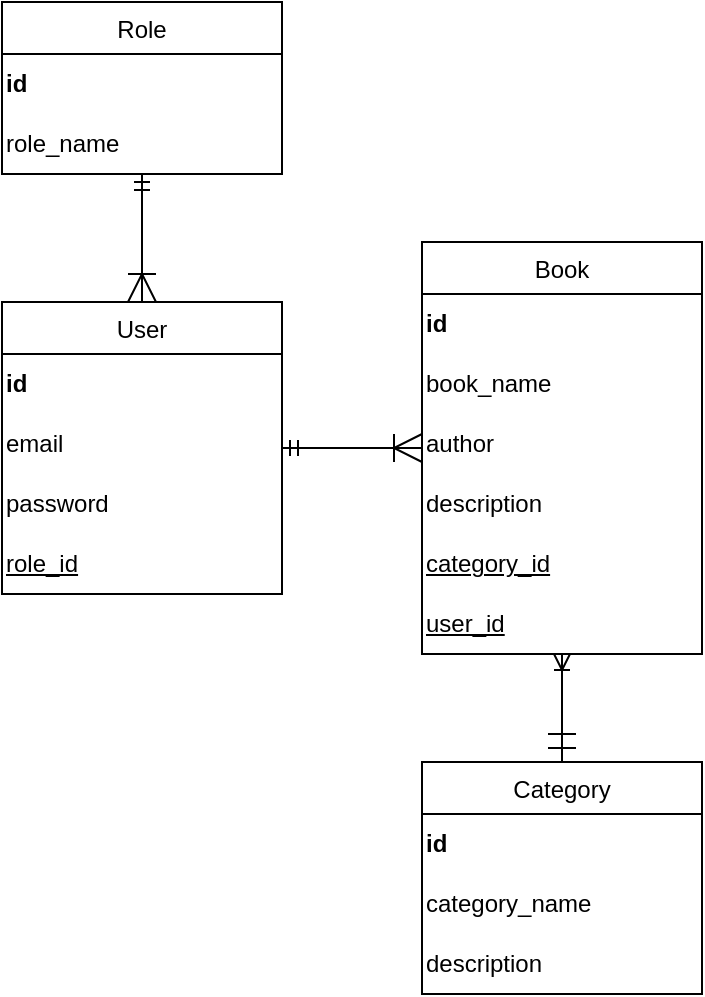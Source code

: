 <mxfile version="16.6.2"><diagram id="APjaFuRv965xlSIKUwFP" name="Page-1"><mxGraphModel dx="1102" dy="656" grid="1" gridSize="10" guides="1" tooltips="1" connect="1" arrows="1" fold="1" page="1" pageScale="1" pageWidth="827" pageHeight="1169" math="0" shadow="0"><root><mxCell id="0"/><mxCell id="1" parent="0"/><mxCell id="vd2RzAuWA-y6LPTj89Ee-1" value="User" style="swimlane;fontStyle=0;childLayout=stackLayout;horizontal=1;startSize=26;fillColor=none;horizontalStack=0;resizeParent=1;resizeParentMax=0;resizeLast=0;collapsible=1;marginBottom=0;" vertex="1" parent="1"><mxGeometry x="310" y="250" width="140" height="146" as="geometry"><mxRectangle x="290" y="250" width="60" height="26" as="alternateBounds"/></mxGeometry></mxCell><mxCell id="vd2RzAuWA-y6LPTj89Ee-32" value="id" style="text;html=1;strokeColor=none;fillColor=none;align=left;verticalAlign=middle;whiteSpace=wrap;rounded=0;fontStyle=1" vertex="1" parent="vd2RzAuWA-y6LPTj89Ee-1"><mxGeometry y="26" width="140" height="30" as="geometry"/></mxCell><mxCell id="vd2RzAuWA-y6LPTj89Ee-25" value="email" style="text;html=1;strokeColor=none;fillColor=none;align=left;verticalAlign=middle;whiteSpace=wrap;rounded=0;" vertex="1" parent="vd2RzAuWA-y6LPTj89Ee-1"><mxGeometry y="56" width="140" height="30" as="geometry"/></mxCell><mxCell id="vd2RzAuWA-y6LPTj89Ee-24" value="password" style="text;html=1;strokeColor=none;fillColor=none;align=left;verticalAlign=middle;whiteSpace=wrap;rounded=0;" vertex="1" parent="vd2RzAuWA-y6LPTj89Ee-1"><mxGeometry y="86" width="140" height="30" as="geometry"/></mxCell><mxCell id="vd2RzAuWA-y6LPTj89Ee-28" value="role_id" style="text;html=1;strokeColor=none;fillColor=none;align=left;verticalAlign=middle;whiteSpace=wrap;rounded=0;fontStyle=4" vertex="1" parent="vd2RzAuWA-y6LPTj89Ee-1"><mxGeometry y="116" width="140" height="30" as="geometry"/></mxCell><mxCell id="vd2RzAuWA-y6LPTj89Ee-5" value="Category" style="swimlane;fontStyle=0;childLayout=stackLayout;horizontal=1;startSize=26;fillColor=none;horizontalStack=0;resizeParent=1;resizeParentMax=0;resizeLast=0;collapsible=1;marginBottom=0;" vertex="1" parent="1"><mxGeometry x="520" y="480" width="140" height="116" as="geometry"/></mxCell><mxCell id="vd2RzAuWA-y6LPTj89Ee-29" value="id" style="text;html=1;strokeColor=none;fillColor=none;align=left;verticalAlign=middle;whiteSpace=wrap;rounded=0;fontStyle=1" vertex="1" parent="vd2RzAuWA-y6LPTj89Ee-5"><mxGeometry y="26" width="140" height="30" as="geometry"/></mxCell><mxCell id="vd2RzAuWA-y6LPTj89Ee-33" value="category_name" style="text;html=1;strokeColor=none;fillColor=none;align=left;verticalAlign=middle;whiteSpace=wrap;rounded=0;" vertex="1" parent="vd2RzAuWA-y6LPTj89Ee-5"><mxGeometry y="56" width="140" height="30" as="geometry"/></mxCell><mxCell id="vd2RzAuWA-y6LPTj89Ee-37" value="description" style="text;html=1;strokeColor=none;fillColor=none;align=left;verticalAlign=middle;whiteSpace=wrap;rounded=0;" vertex="1" parent="vd2RzAuWA-y6LPTj89Ee-5"><mxGeometry y="86" width="140" height="30" as="geometry"/></mxCell><mxCell id="vd2RzAuWA-y6LPTj89Ee-9" value="Book" style="swimlane;fontStyle=0;childLayout=stackLayout;horizontal=1;startSize=26;fillColor=none;horizontalStack=0;resizeParent=1;resizeParentMax=0;resizeLast=0;collapsible=1;marginBottom=0;" vertex="1" parent="1"><mxGeometry x="520" y="220" width="140" height="206" as="geometry"/></mxCell><mxCell id="vd2RzAuWA-y6LPTj89Ee-30" value="id" style="text;html=1;strokeColor=none;fillColor=none;align=left;verticalAlign=middle;whiteSpace=wrap;rounded=0;fontStyle=1" vertex="1" parent="vd2RzAuWA-y6LPTj89Ee-9"><mxGeometry y="26" width="140" height="30" as="geometry"/></mxCell><mxCell id="vd2RzAuWA-y6LPTj89Ee-34" value="book_name" style="text;html=1;strokeColor=none;fillColor=none;align=left;verticalAlign=middle;whiteSpace=wrap;rounded=0;" vertex="1" parent="vd2RzAuWA-y6LPTj89Ee-9"><mxGeometry y="56" width="140" height="30" as="geometry"/></mxCell><mxCell id="vd2RzAuWA-y6LPTj89Ee-35" value="author" style="text;html=1;strokeColor=none;fillColor=none;align=left;verticalAlign=middle;whiteSpace=wrap;rounded=0;" vertex="1" parent="vd2RzAuWA-y6LPTj89Ee-9"><mxGeometry y="86" width="140" height="30" as="geometry"/></mxCell><mxCell id="vd2RzAuWA-y6LPTj89Ee-36" value="description" style="text;html=1;strokeColor=none;fillColor=none;align=left;verticalAlign=middle;whiteSpace=wrap;rounded=0;" vertex="1" parent="vd2RzAuWA-y6LPTj89Ee-9"><mxGeometry y="116" width="140" height="30" as="geometry"/></mxCell><mxCell id="vd2RzAuWA-y6LPTj89Ee-38" value="category_id" style="text;html=1;strokeColor=none;fillColor=none;align=left;verticalAlign=middle;whiteSpace=wrap;rounded=0;fontStyle=4" vertex="1" parent="vd2RzAuWA-y6LPTj89Ee-9"><mxGeometry y="146" width="140" height="30" as="geometry"/></mxCell><mxCell id="vd2RzAuWA-y6LPTj89Ee-39" value="user_id" style="text;html=1;strokeColor=none;fillColor=none;align=left;verticalAlign=middle;whiteSpace=wrap;rounded=0;fontStyle=4" vertex="1" parent="vd2RzAuWA-y6LPTj89Ee-9"><mxGeometry y="176" width="140" height="30" as="geometry"/></mxCell><mxCell id="vd2RzAuWA-y6LPTj89Ee-13" value="" style="endArrow=ERmandOne;endFill=0;endSize=12;html=1;rounded=0;startArrow=ERoneToMany;startFill=0;" edge="1" parent="1" source="vd2RzAuWA-y6LPTj89Ee-9" target="vd2RzAuWA-y6LPTj89Ee-5"><mxGeometry width="160" relative="1" as="geometry"><mxPoint x="290" y="430" as="sourcePoint"/><mxPoint x="450" y="430" as="targetPoint"/></mxGeometry></mxCell><mxCell id="vd2RzAuWA-y6LPTj89Ee-14" value="" style="endArrow=ERoneToMany;endFill=0;endSize=12;html=1;rounded=0;startArrow=ERmandOne;startFill=0;" edge="1" parent="1" source="vd2RzAuWA-y6LPTj89Ee-1" target="vd2RzAuWA-y6LPTj89Ee-9"><mxGeometry width="160" relative="1" as="geometry"><mxPoint x="300" y="440" as="sourcePoint"/><mxPoint x="460" y="440" as="targetPoint"/></mxGeometry></mxCell><mxCell id="vd2RzAuWA-y6LPTj89Ee-19" value="Role" style="swimlane;fontStyle=0;childLayout=stackLayout;horizontal=1;startSize=26;fillColor=none;horizontalStack=0;resizeParent=1;resizeParentMax=0;resizeLast=0;collapsible=1;marginBottom=0;" vertex="1" parent="1"><mxGeometry x="310" y="100" width="140" height="86" as="geometry"/></mxCell><mxCell id="vd2RzAuWA-y6LPTj89Ee-31" value="id" style="text;html=1;strokeColor=none;fillColor=none;align=left;verticalAlign=middle;whiteSpace=wrap;rounded=0;fontStyle=1" vertex="1" parent="vd2RzAuWA-y6LPTj89Ee-19"><mxGeometry y="26" width="140" height="30" as="geometry"/></mxCell><mxCell id="vd2RzAuWA-y6LPTj89Ee-26" value="role_name" style="text;html=1;strokeColor=none;fillColor=none;align=left;verticalAlign=middle;whiteSpace=wrap;rounded=0;" vertex="1" parent="vd2RzAuWA-y6LPTj89Ee-19"><mxGeometry y="56" width="140" height="30" as="geometry"/></mxCell><mxCell id="vd2RzAuWA-y6LPTj89Ee-23" value="" style="endArrow=ERoneToMany;endFill=0;endSize=12;html=1;rounded=0;startArrow=ERmandOne;startFill=0;" edge="1" parent="1" source="vd2RzAuWA-y6LPTj89Ee-19" target="vd2RzAuWA-y6LPTj89Ee-1"><mxGeometry width="160" relative="1" as="geometry"><mxPoint x="160" y="210" as="sourcePoint"/><mxPoint x="320" y="210" as="targetPoint"/></mxGeometry></mxCell></root></mxGraphModel></diagram></mxfile>